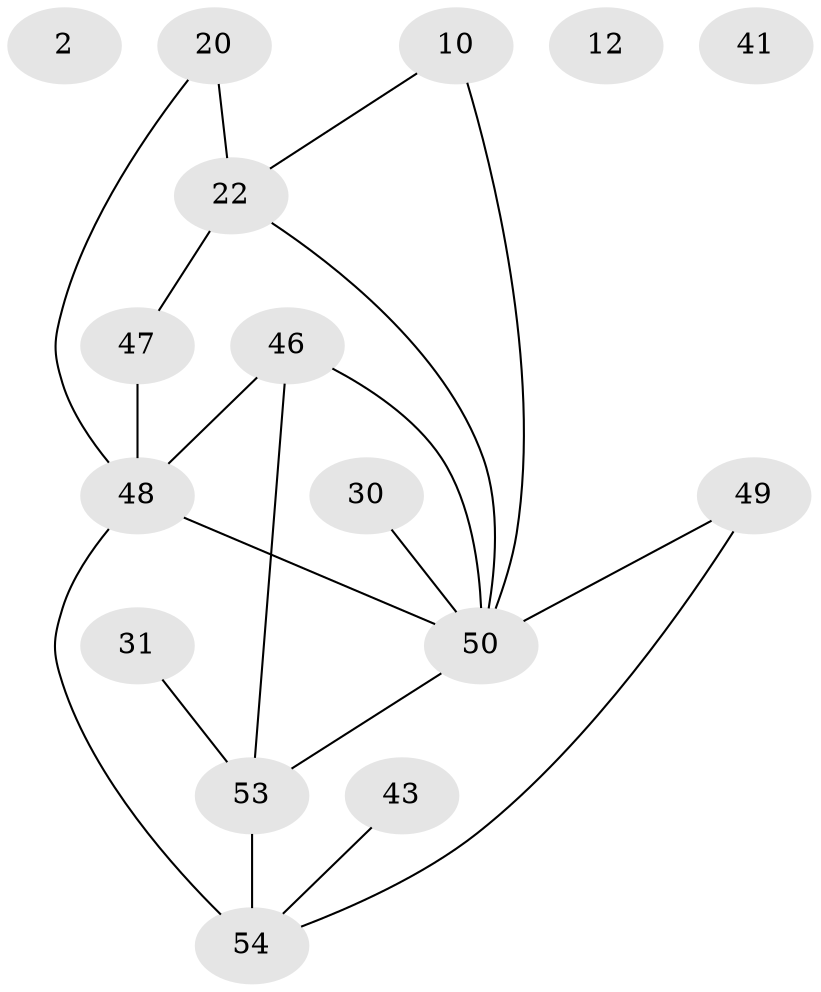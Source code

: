 // original degree distribution, {2: 0.16666666666666666, 0: 0.037037037037037035, 4: 0.2962962962962963, 5: 0.12962962962962962, 3: 0.25925925925925924, 1: 0.09259259259259259, 6: 0.018518518518518517}
// Generated by graph-tools (version 1.1) at 2025/42/03/04/25 21:42:47]
// undirected, 16 vertices, 19 edges
graph export_dot {
graph [start="1"]
  node [color=gray90,style=filled];
  2;
  10;
  12;
  20;
  22 [super="+4"];
  30;
  31 [super="+15"];
  41 [super="+39"];
  43;
  46 [super="+44+27"];
  47 [super="+40+33"];
  48 [super="+24+42+37+38"];
  49 [super="+34"];
  50 [super="+21+45+36+6"];
  53 [super="+14+52"];
  54 [super="+9+18+51"];
  10 -- 22 [weight=2];
  10 -- 50 [weight=2];
  20 -- 22 [weight=2];
  20 -- 48 [weight=2];
  22 -- 47 [weight=2];
  22 -- 50 [weight=2];
  30 -- 50;
  31 -- 53;
  43 -- 54 [weight=2];
  46 -- 53 [weight=3];
  46 -- 50 [weight=3];
  46 -- 48;
  47 -- 48 [weight=6];
  48 -- 50 [weight=4];
  48 -- 54 [weight=3];
  49 -- 54 [weight=3];
  49 -- 50 [weight=2];
  50 -- 53 [weight=2];
  53 -- 54 [weight=4];
}
